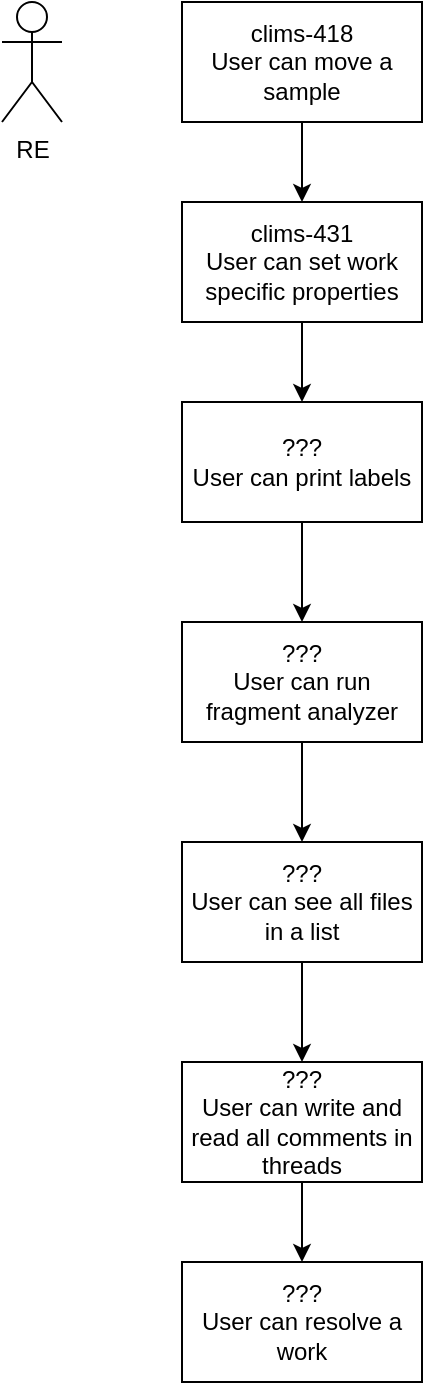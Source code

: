 <mxfile version="13.6.2" type="device"><diagram id="T9qFsdCIBIVUbc_bkTr_" name="Page-1"><mxGraphModel dx="1418" dy="961" grid="1" gridSize="10" guides="1" tooltips="1" connect="1" arrows="1" fold="1" page="1" pageScale="1" pageWidth="850" pageHeight="1100" math="0" shadow="0"><root><mxCell id="0"/><mxCell id="1" parent="0"/><mxCell id="0CuXDRCQ3bXZXF0XCKlz-1" value="RE" style="shape=umlActor;verticalLabelPosition=bottom;verticalAlign=top;html=1;outlineConnect=0;" vertex="1" parent="1"><mxGeometry x="80" y="70" width="30" height="60" as="geometry"/></mxCell><mxCell id="0CuXDRCQ3bXZXF0XCKlz-4" value="" style="edgeStyle=orthogonalEdgeStyle;rounded=0;orthogonalLoop=1;jettySize=auto;html=1;" edge="1" parent="1" source="0CuXDRCQ3bXZXF0XCKlz-2" target="0CuXDRCQ3bXZXF0XCKlz-3"><mxGeometry relative="1" as="geometry"/></mxCell><mxCell id="0CuXDRCQ3bXZXF0XCKlz-2" value="clims-418&lt;br&gt;User can move a sample" style="rounded=0;whiteSpace=wrap;html=1;" vertex="1" parent="1"><mxGeometry x="170" y="70" width="120" height="60" as="geometry"/></mxCell><mxCell id="0CuXDRCQ3bXZXF0XCKlz-8" value="" style="edgeStyle=orthogonalEdgeStyle;rounded=0;orthogonalLoop=1;jettySize=auto;html=1;" edge="1" parent="1" source="0CuXDRCQ3bXZXF0XCKlz-3" target="0CuXDRCQ3bXZXF0XCKlz-7"><mxGeometry relative="1" as="geometry"/></mxCell><mxCell id="0CuXDRCQ3bXZXF0XCKlz-3" value="clims-431&lt;br&gt;User can set work specific properties" style="whiteSpace=wrap;html=1;rounded=0;" vertex="1" parent="1"><mxGeometry x="170" y="170" width="120" height="60" as="geometry"/></mxCell><mxCell id="0CuXDRCQ3bXZXF0XCKlz-10" value="" style="edgeStyle=orthogonalEdgeStyle;rounded=0;orthogonalLoop=1;jettySize=auto;html=1;" edge="1" parent="1" source="0CuXDRCQ3bXZXF0XCKlz-7" target="0CuXDRCQ3bXZXF0XCKlz-9"><mxGeometry relative="1" as="geometry"/></mxCell><mxCell id="0CuXDRCQ3bXZXF0XCKlz-7" value="???&lt;br&gt;User can print labels" style="whiteSpace=wrap;html=1;rounded=0;" vertex="1" parent="1"><mxGeometry x="170" y="270" width="120" height="60" as="geometry"/></mxCell><mxCell id="0CuXDRCQ3bXZXF0XCKlz-12" value="" style="edgeStyle=orthogonalEdgeStyle;rounded=0;orthogonalLoop=1;jettySize=auto;html=1;" edge="1" parent="1" source="0CuXDRCQ3bXZXF0XCKlz-9" target="0CuXDRCQ3bXZXF0XCKlz-11"><mxGeometry relative="1" as="geometry"/></mxCell><mxCell id="0CuXDRCQ3bXZXF0XCKlz-9" value="???&lt;br&gt;User can run fragment analyzer" style="whiteSpace=wrap;html=1;rounded=0;" vertex="1" parent="1"><mxGeometry x="170" y="380" width="120" height="60" as="geometry"/></mxCell><mxCell id="0CuXDRCQ3bXZXF0XCKlz-14" value="" style="edgeStyle=orthogonalEdgeStyle;rounded=0;orthogonalLoop=1;jettySize=auto;html=1;" edge="1" parent="1" source="0CuXDRCQ3bXZXF0XCKlz-11" target="0CuXDRCQ3bXZXF0XCKlz-13"><mxGeometry relative="1" as="geometry"/></mxCell><mxCell id="0CuXDRCQ3bXZXF0XCKlz-11" value="???&lt;br&gt;User can see all files in a list" style="whiteSpace=wrap;html=1;rounded=0;" vertex="1" parent="1"><mxGeometry x="170" y="490" width="120" height="60" as="geometry"/></mxCell><mxCell id="0CuXDRCQ3bXZXF0XCKlz-16" value="" style="edgeStyle=orthogonalEdgeStyle;rounded=0;orthogonalLoop=1;jettySize=auto;html=1;" edge="1" parent="1" source="0CuXDRCQ3bXZXF0XCKlz-13" target="0CuXDRCQ3bXZXF0XCKlz-15"><mxGeometry relative="1" as="geometry"/></mxCell><mxCell id="0CuXDRCQ3bXZXF0XCKlz-13" value="???&lt;br&gt;User can write and read all comments in threads" style="whiteSpace=wrap;html=1;rounded=0;" vertex="1" parent="1"><mxGeometry x="170" y="600" width="120" height="60" as="geometry"/></mxCell><mxCell id="0CuXDRCQ3bXZXF0XCKlz-15" value="???&lt;br&gt;User can resolve a work" style="whiteSpace=wrap;html=1;rounded=0;" vertex="1" parent="1"><mxGeometry x="170" y="700" width="120" height="60" as="geometry"/></mxCell></root></mxGraphModel></diagram></mxfile>